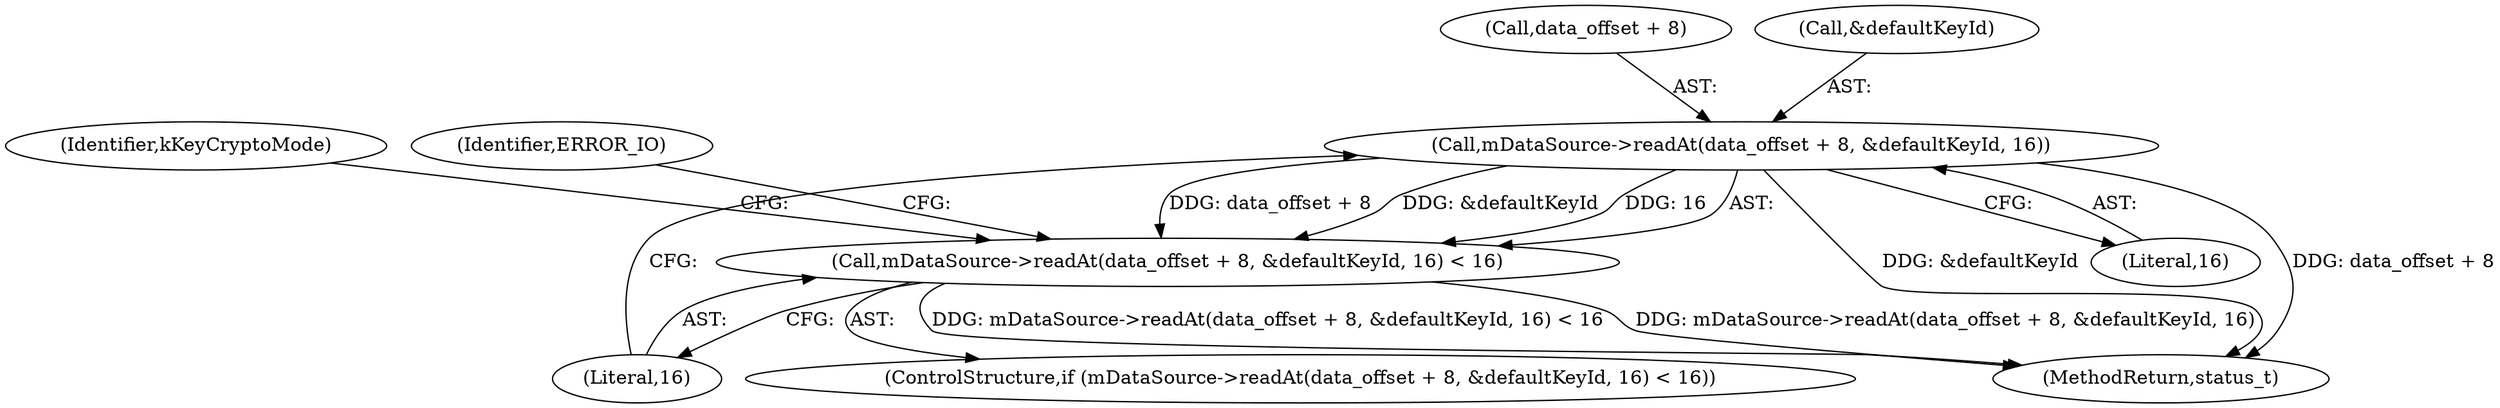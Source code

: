 digraph "0_Android_6fe85f7e15203e48df2cc3e8e1c4bc6ad49dc968@API" {
"1000958" [label="(Call,mDataSource->readAt(data_offset + 8, &defaultKeyId, 16))"];
"1000957" [label="(Call,mDataSource->readAt(data_offset + 8, &defaultKeyId, 16) < 16)"];
"1000970" [label="(Identifier,kKeyCryptoMode)"];
"1000968" [label="(Identifier,ERROR_IO)"];
"1002931" [label="(MethodReturn,status_t)"];
"1000964" [label="(Literal,16)"];
"1000958" [label="(Call,mDataSource->readAt(data_offset + 8, &defaultKeyId, 16))"];
"1000956" [label="(ControlStructure,if (mDataSource->readAt(data_offset + 8, &defaultKeyId, 16) < 16))"];
"1000959" [label="(Call,data_offset + 8)"];
"1000965" [label="(Literal,16)"];
"1000957" [label="(Call,mDataSource->readAt(data_offset + 8, &defaultKeyId, 16) < 16)"];
"1000962" [label="(Call,&defaultKeyId)"];
"1000958" -> "1000957"  [label="AST: "];
"1000958" -> "1000964"  [label="CFG: "];
"1000959" -> "1000958"  [label="AST: "];
"1000962" -> "1000958"  [label="AST: "];
"1000964" -> "1000958"  [label="AST: "];
"1000965" -> "1000958"  [label="CFG: "];
"1000958" -> "1002931"  [label="DDG: &defaultKeyId"];
"1000958" -> "1002931"  [label="DDG: data_offset + 8"];
"1000958" -> "1000957"  [label="DDG: data_offset + 8"];
"1000958" -> "1000957"  [label="DDG: &defaultKeyId"];
"1000958" -> "1000957"  [label="DDG: 16"];
"1000957" -> "1000956"  [label="AST: "];
"1000957" -> "1000965"  [label="CFG: "];
"1000965" -> "1000957"  [label="AST: "];
"1000968" -> "1000957"  [label="CFG: "];
"1000970" -> "1000957"  [label="CFG: "];
"1000957" -> "1002931"  [label="DDG: mDataSource->readAt(data_offset + 8, &defaultKeyId, 16) < 16"];
"1000957" -> "1002931"  [label="DDG: mDataSource->readAt(data_offset + 8, &defaultKeyId, 16)"];
}
